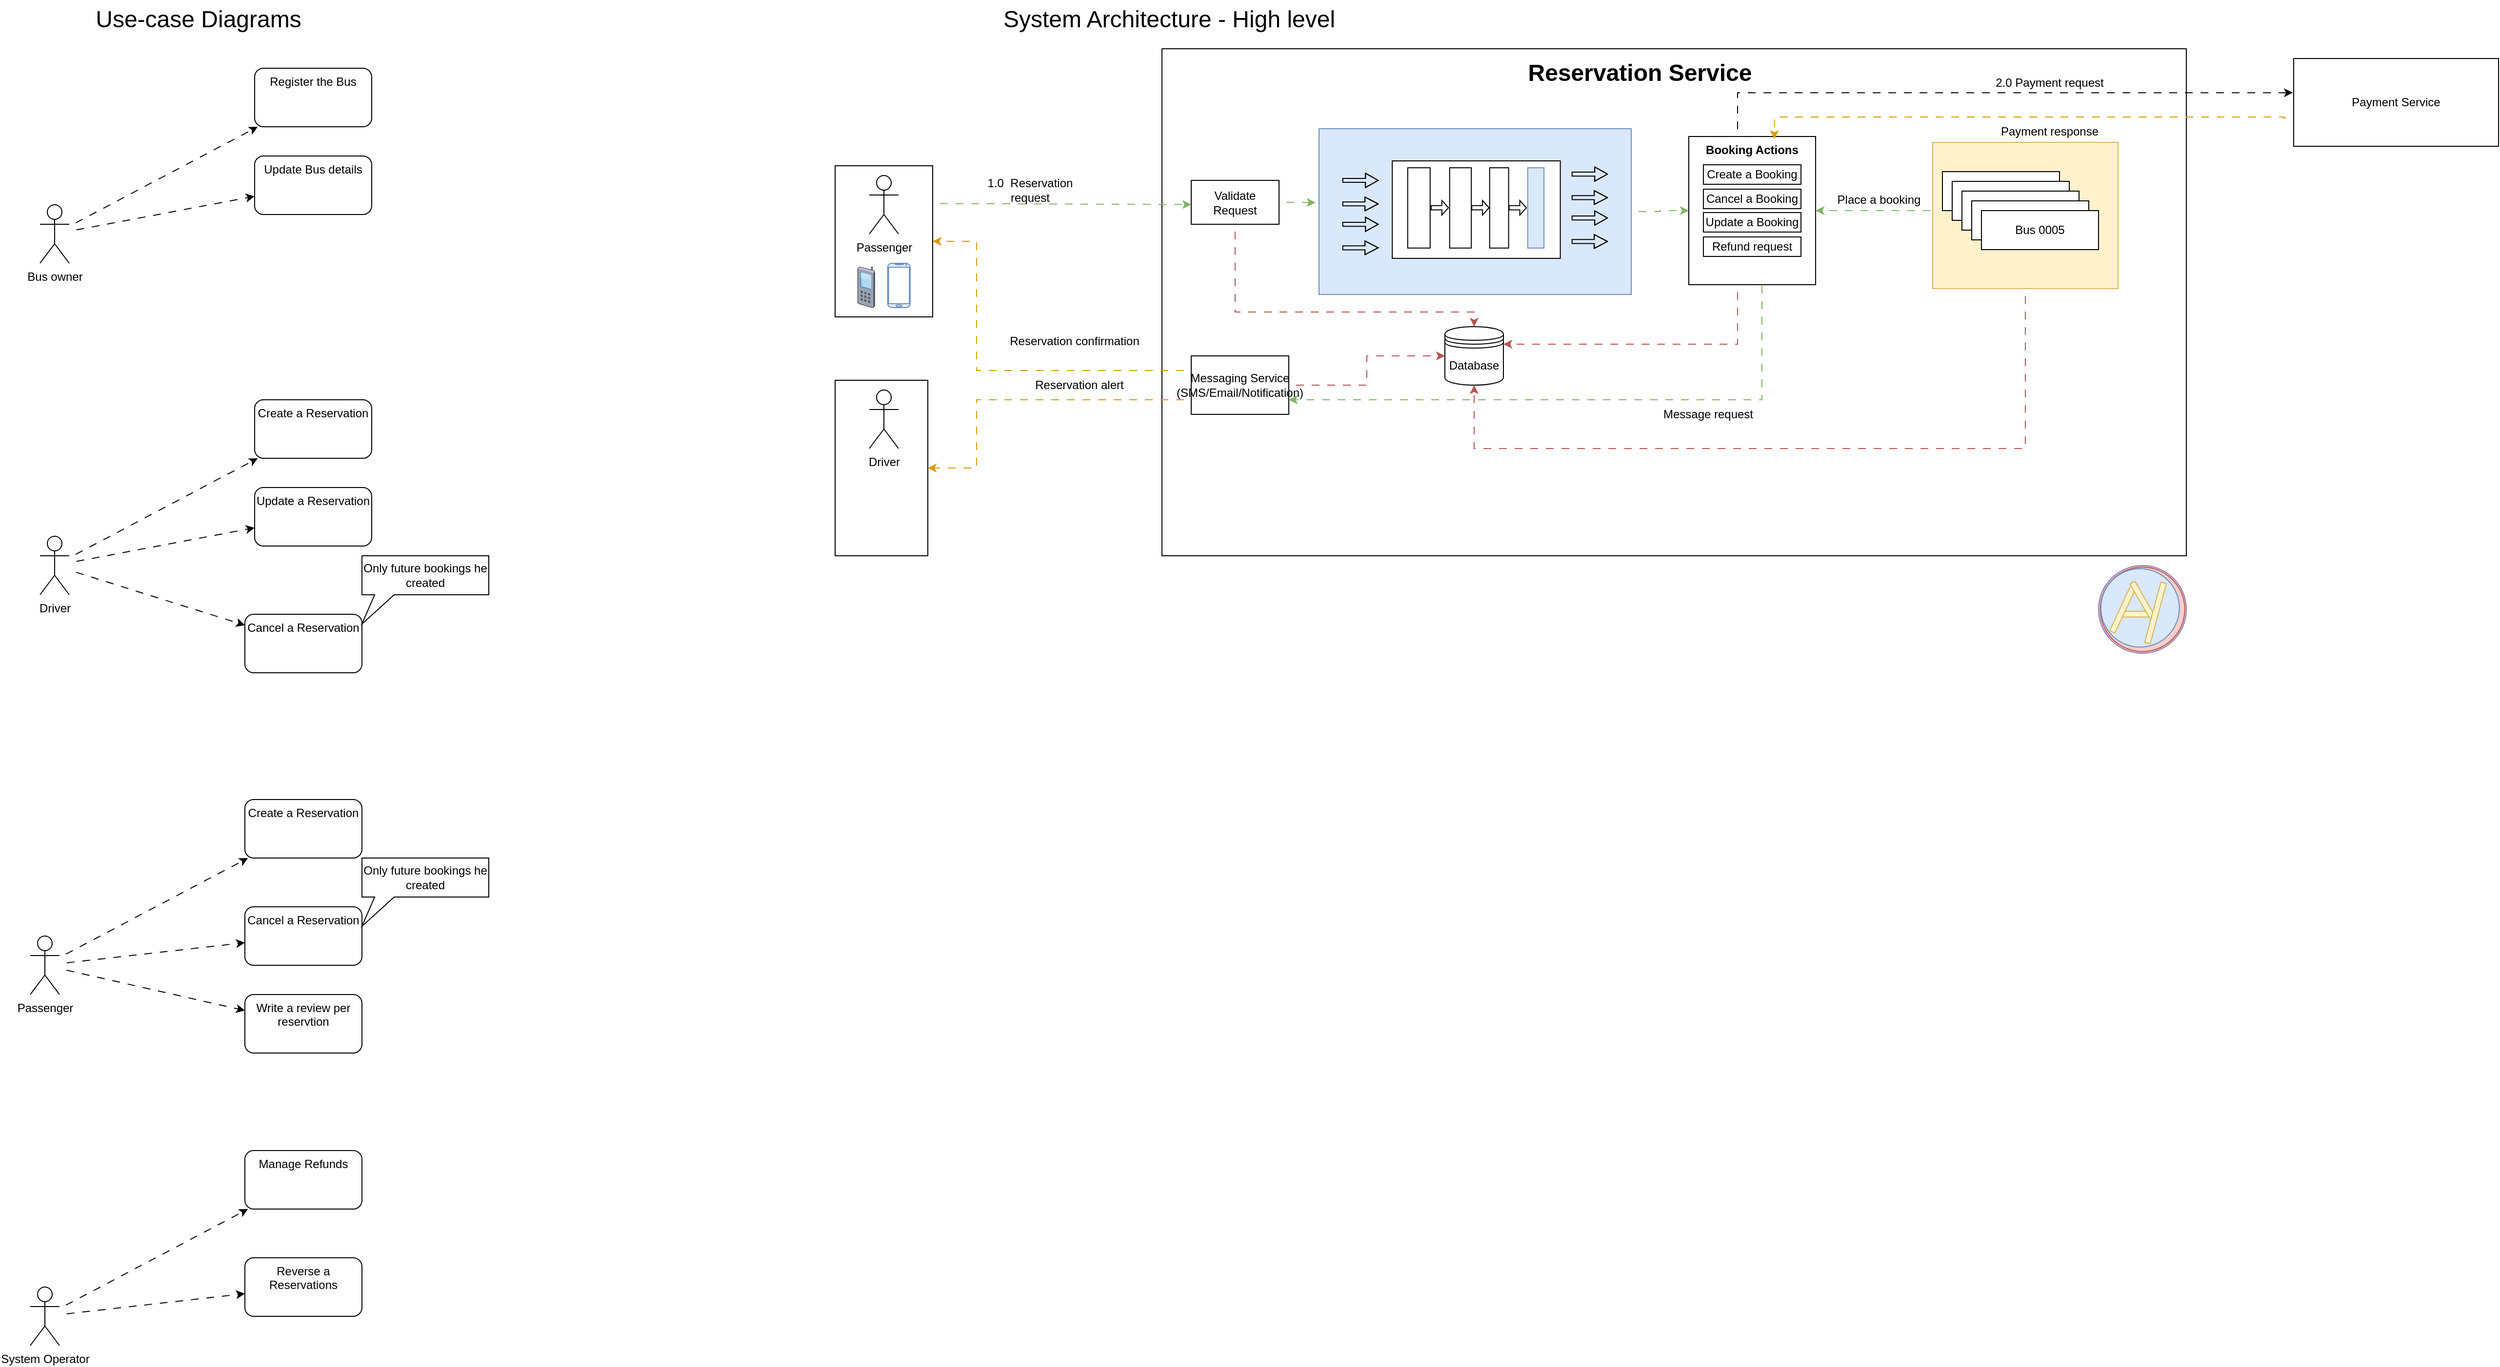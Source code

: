 <mxfile version="24.6.4" type="github">
  <diagram name="Page-1" id="KtNwl-2Aqr7qp69pBfpQ">
    <mxGraphModel dx="3410" dy="1915" grid="1" gridSize="10" guides="1" tooltips="1" connect="1" arrows="1" fold="1" page="1" pageScale="1" pageWidth="850" pageHeight="1100" math="0" shadow="0">
      <root>
        <mxCell id="0" />
        <mxCell id="1" parent="0" />
        <mxCell id="1eltRr7qgs7_-D9prCkm-36" value="" style="rounded=0;whiteSpace=wrap;html=1;" vertex="1" parent="1">
          <mxGeometry x="1260" y="60" width="1050" height="520" as="geometry" />
        </mxCell>
        <mxCell id="1eltRr7qgs7_-D9prCkm-5" value="" style="rounded=0;orthogonalLoop=1;jettySize=auto;html=1;flowAnimation=1;" edge="1" parent="1" source="1eltRr7qgs7_-D9prCkm-3" target="1eltRr7qgs7_-D9prCkm-4">
          <mxGeometry relative="1" as="geometry" />
        </mxCell>
        <mxCell id="1eltRr7qgs7_-D9prCkm-9" value="" style="rounded=0;orthogonalLoop=1;jettySize=auto;html=1;flowAnimation=1;" edge="1" parent="1" source="1eltRr7qgs7_-D9prCkm-3" target="1eltRr7qgs7_-D9prCkm-8">
          <mxGeometry relative="1" as="geometry" />
        </mxCell>
        <mxCell id="1eltRr7qgs7_-D9prCkm-3" value="&lt;div&gt;Bus owner&lt;/div&gt;&lt;div&gt;&lt;br&gt;&lt;/div&gt;" style="shape=umlActor;verticalLabelPosition=bottom;verticalAlign=top;html=1;outlineConnect=0;" vertex="1" parent="1">
          <mxGeometry x="110" y="220" width="30" height="60" as="geometry" />
        </mxCell>
        <mxCell id="1eltRr7qgs7_-D9prCkm-4" value="Register the Bus" style="rounded=1;whiteSpace=wrap;html=1;verticalAlign=top;" vertex="1" parent="1">
          <mxGeometry x="330" y="80" width="120" height="60" as="geometry" />
        </mxCell>
        <mxCell id="1eltRr7qgs7_-D9prCkm-8" value="Update Bus details" style="rounded=1;whiteSpace=wrap;html=1;verticalAlign=top;" vertex="1" parent="1">
          <mxGeometry x="330" y="170" width="120" height="60" as="geometry" />
        </mxCell>
        <mxCell id="1eltRr7qgs7_-D9prCkm-10" value="" style="rounded=0;orthogonalLoop=1;jettySize=auto;html=1;flowAnimation=1;" edge="1" parent="1" source="1eltRr7qgs7_-D9prCkm-12" target="1eltRr7qgs7_-D9prCkm-13">
          <mxGeometry relative="1" as="geometry" />
        </mxCell>
        <mxCell id="1eltRr7qgs7_-D9prCkm-11" value="" style="rounded=0;orthogonalLoop=1;jettySize=auto;html=1;flowAnimation=1;" edge="1" parent="1" source="1eltRr7qgs7_-D9prCkm-12" target="1eltRr7qgs7_-D9prCkm-14">
          <mxGeometry relative="1" as="geometry" />
        </mxCell>
        <mxCell id="1eltRr7qgs7_-D9prCkm-12" value="Driver" style="shape=umlActor;verticalLabelPosition=bottom;verticalAlign=top;html=1;outlineConnect=0;" vertex="1" parent="1">
          <mxGeometry x="110" y="560" width="30" height="60" as="geometry" />
        </mxCell>
        <mxCell id="1eltRr7qgs7_-D9prCkm-13" value="Create a Reservation" style="rounded=1;whiteSpace=wrap;html=1;verticalAlign=top;" vertex="1" parent="1">
          <mxGeometry x="330" y="420" width="120" height="60" as="geometry" />
        </mxCell>
        <mxCell id="1eltRr7qgs7_-D9prCkm-14" value="Update a Reservation" style="rounded=1;whiteSpace=wrap;html=1;verticalAlign=top;" vertex="1" parent="1">
          <mxGeometry x="330" y="510" width="120" height="60" as="geometry" />
        </mxCell>
        <mxCell id="1eltRr7qgs7_-D9prCkm-17" value="" style="rounded=0;orthogonalLoop=1;jettySize=auto;html=1;flowAnimation=1;" edge="1" source="1eltRr7qgs7_-D9prCkm-19" target="1eltRr7qgs7_-D9prCkm-20" parent="1">
          <mxGeometry relative="1" as="geometry" />
        </mxCell>
        <mxCell id="1eltRr7qgs7_-D9prCkm-18" value="" style="rounded=0;orthogonalLoop=1;jettySize=auto;html=1;flowAnimation=1;" edge="1" source="1eltRr7qgs7_-D9prCkm-19" target="1eltRr7qgs7_-D9prCkm-21" parent="1">
          <mxGeometry relative="1" as="geometry" />
        </mxCell>
        <mxCell id="1eltRr7qgs7_-D9prCkm-19" value="Passenger" style="shape=umlActor;verticalLabelPosition=bottom;verticalAlign=top;html=1;outlineConnect=0;" vertex="1" parent="1">
          <mxGeometry x="100" y="970" width="30" height="60" as="geometry" />
        </mxCell>
        <mxCell id="1eltRr7qgs7_-D9prCkm-20" value="Create a Reservation" style="rounded=1;whiteSpace=wrap;html=1;verticalAlign=top;" vertex="1" parent="1">
          <mxGeometry x="320" y="830" width="120" height="60" as="geometry" />
        </mxCell>
        <mxCell id="1eltRr7qgs7_-D9prCkm-21" value="Cancel a Reservation" style="rounded=1;whiteSpace=wrap;html=1;verticalAlign=top;" vertex="1" parent="1">
          <mxGeometry x="320" y="940" width="120" height="60" as="geometry" />
        </mxCell>
        <mxCell id="1eltRr7qgs7_-D9prCkm-22" value="Cancel a Reservation" style="rounded=1;whiteSpace=wrap;html=1;verticalAlign=top;" vertex="1" parent="1">
          <mxGeometry x="320" y="640" width="120" height="60" as="geometry" />
        </mxCell>
        <mxCell id="1eltRr7qgs7_-D9prCkm-23" value="" style="rounded=0;orthogonalLoop=1;jettySize=auto;html=1;flowAnimation=1;" edge="1" target="1eltRr7qgs7_-D9prCkm-22" parent="1" source="1eltRr7qgs7_-D9prCkm-12">
          <mxGeometry relative="1" as="geometry">
            <mxPoint x="140" y="677" as="sourcePoint" />
          </mxGeometry>
        </mxCell>
        <mxCell id="1eltRr7qgs7_-D9prCkm-24" value="Only future bookings he created" style="shape=callout;whiteSpace=wrap;html=1;perimeter=calloutPerimeter;size=30;position=0.1;position2=0;base=20;" vertex="1" parent="1">
          <mxGeometry x="440" y="580" width="130" height="70" as="geometry" />
        </mxCell>
        <mxCell id="1eltRr7qgs7_-D9prCkm-25" value="Only future bookings he created" style="shape=callout;whiteSpace=wrap;html=1;perimeter=calloutPerimeter;size=30;position=0.1;position2=0;base=20;" vertex="1" parent="1">
          <mxGeometry x="440" y="890" width="130" height="70" as="geometry" />
        </mxCell>
        <mxCell id="1eltRr7qgs7_-D9prCkm-26" value="" style="rounded=0;orthogonalLoop=1;jettySize=auto;html=1;flowAnimation=1;" edge="1" target="1eltRr7qgs7_-D9prCkm-27" parent="1" source="1eltRr7qgs7_-D9prCkm-19">
          <mxGeometry relative="1" as="geometry">
            <mxPoint x="130" y="1088" as="sourcePoint" />
          </mxGeometry>
        </mxCell>
        <mxCell id="1eltRr7qgs7_-D9prCkm-27" value="Write a review per reservtion" style="rounded=1;whiteSpace=wrap;html=1;verticalAlign=top;" vertex="1" parent="1">
          <mxGeometry x="320" y="1030" width="120" height="60" as="geometry" />
        </mxCell>
        <mxCell id="1eltRr7qgs7_-D9prCkm-28" value="" style="rounded=0;orthogonalLoop=1;jettySize=auto;html=1;flowAnimation=1;" edge="1" source="1eltRr7qgs7_-D9prCkm-30" target="1eltRr7qgs7_-D9prCkm-31" parent="1">
          <mxGeometry relative="1" as="geometry" />
        </mxCell>
        <mxCell id="1eltRr7qgs7_-D9prCkm-29" value="" style="rounded=0;orthogonalLoop=1;jettySize=auto;html=1;flowAnimation=1;" edge="1" source="1eltRr7qgs7_-D9prCkm-30" target="1eltRr7qgs7_-D9prCkm-32" parent="1">
          <mxGeometry relative="1" as="geometry" />
        </mxCell>
        <mxCell id="1eltRr7qgs7_-D9prCkm-30" value="System Operator" style="shape=umlActor;verticalLabelPosition=bottom;verticalAlign=top;html=1;outlineConnect=0;" vertex="1" parent="1">
          <mxGeometry x="100" y="1330" width="30" height="60" as="geometry" />
        </mxCell>
        <mxCell id="1eltRr7qgs7_-D9prCkm-31" value="Manage Refunds" style="rounded=1;whiteSpace=wrap;html=1;verticalAlign=top;" vertex="1" parent="1">
          <mxGeometry x="320" y="1190" width="120" height="60" as="geometry" />
        </mxCell>
        <mxCell id="1eltRr7qgs7_-D9prCkm-32" value="Reverse a Reservations" style="rounded=1;whiteSpace=wrap;html=1;verticalAlign=top;" vertex="1" parent="1">
          <mxGeometry x="320" y="1300" width="120" height="60" as="geometry" />
        </mxCell>
        <mxCell id="1eltRr7qgs7_-D9prCkm-37" value="&lt;font style=&quot;font-size: 24px;&quot;&gt;Use-case Diagrams&lt;/font&gt;" style="text;html=1;align=center;verticalAlign=middle;whiteSpace=wrap;rounded=0;" vertex="1" parent="1">
          <mxGeometry x="95" y="10" width="355" height="40" as="geometry" />
        </mxCell>
        <mxCell id="1eltRr7qgs7_-D9prCkm-38" value="&lt;font style=&quot;font-size: 24px;&quot;&gt;System Architecture - High level&lt;br&gt;&lt;/font&gt;" style="text;html=1;align=center;verticalAlign=middle;whiteSpace=wrap;rounded=0;" vertex="1" parent="1">
          <mxGeometry x="1090" y="10" width="355" height="40" as="geometry" />
        </mxCell>
        <mxCell id="1eltRr7qgs7_-D9prCkm-41" value="" style="rounded=0;orthogonalLoop=1;jettySize=auto;html=1;flowAnimation=1;exitX=1;exitY=0.25;exitDx=0;exitDy=0;fillColor=#d5e8d4;strokeColor=#82b366;" edge="1" parent="1" source="1eltRr7qgs7_-D9prCkm-58">
          <mxGeometry relative="1" as="geometry">
            <mxPoint x="1030" y="220" as="sourcePoint" />
            <mxPoint x="1290" y="219.739" as="targetPoint" />
          </mxGeometry>
        </mxCell>
        <mxCell id="1eltRr7qgs7_-D9prCkm-43" value="1.0&amp;nbsp; Reservation request" style="text;html=1;align=center;verticalAlign=middle;whiteSpace=wrap;rounded=0;rotation=0;" vertex="1" parent="1">
          <mxGeometry x="1060" y="190" width="130" height="30" as="geometry" />
        </mxCell>
        <mxCell id="1eltRr7qgs7_-D9prCkm-46" value="&lt;font size=&quot;1&quot;&gt;&lt;b&gt;&lt;font style=&quot;font-size: 24px;&quot;&gt;Reservation Service&lt;/font&gt;&lt;/b&gt;&lt;/font&gt;" style="text;html=1;align=center;verticalAlign=middle;whiteSpace=wrap;rounded=0;strokeWidth=6;" vertex="1" parent="1">
          <mxGeometry x="1630" y="70" width="240" height="30" as="geometry" />
        </mxCell>
        <mxCell id="1eltRr7qgs7_-D9prCkm-55" value="" style="edgeStyle=orthogonalEdgeStyle;rounded=0;orthogonalLoop=1;jettySize=auto;html=1;entryX=1;entryY=0.5;entryDx=0;entryDy=0;flowAnimation=1;exitX=0;exitY=0.25;exitDx=0;exitDy=0;fillColor=#ffe6cc;strokeColor=#d79b00;" edge="1" parent="1" source="1eltRr7qgs7_-D9prCkm-52" target="1eltRr7qgs7_-D9prCkm-58">
          <mxGeometry relative="1" as="geometry">
            <mxPoint x="1130" y="330" as="targetPoint" />
            <Array as="points">
              <mxPoint x="1070" y="390" />
              <mxPoint x="1070" y="258" />
            </Array>
          </mxGeometry>
        </mxCell>
        <mxCell id="1eltRr7qgs7_-D9prCkm-126" value="" style="edgeStyle=orthogonalEdgeStyle;rounded=0;orthogonalLoop=1;jettySize=auto;html=1;flowAnimation=1;entryX=0;entryY=0.5;entryDx=0;entryDy=0;fillColor=#f8cecc;strokeColor=#b85450;" edge="1" parent="1" source="1eltRr7qgs7_-D9prCkm-52" target="1eltRr7qgs7_-D9prCkm-71">
          <mxGeometry relative="1" as="geometry">
            <mxPoint x="1350" y="515" as="targetPoint" />
            <Array as="points" />
          </mxGeometry>
        </mxCell>
        <mxCell id="1eltRr7qgs7_-D9prCkm-52" value="&lt;div&gt;Messaging Service (SMS/Email/Notification)&lt;br&gt;&lt;/div&gt;" style="rounded=0;whiteSpace=wrap;html=1;" vertex="1" parent="1">
          <mxGeometry x="1290" y="375" width="100" height="60" as="geometry" />
        </mxCell>
        <mxCell id="1eltRr7qgs7_-D9prCkm-62" value="&lt;div&gt;Reservation confirmation&lt;br&gt;&lt;/div&gt;" style="text;html=1;align=center;verticalAlign=middle;resizable=0;points=[];autosize=1;strokeColor=none;fillColor=none;" vertex="1" parent="1">
          <mxGeometry x="1090" y="345" width="160" height="30" as="geometry" />
        </mxCell>
        <mxCell id="1eltRr7qgs7_-D9prCkm-66" value="" style="group" vertex="1" connectable="0" parent="1">
          <mxGeometry x="925" y="400" width="95" height="180" as="geometry" />
        </mxCell>
        <mxCell id="1eltRr7qgs7_-D9prCkm-65" value="" style="rounded=0;whiteSpace=wrap;html=1;" vertex="1" parent="1eltRr7qgs7_-D9prCkm-66">
          <mxGeometry width="95" height="180" as="geometry" />
        </mxCell>
        <mxCell id="1eltRr7qgs7_-D9prCkm-63" value="Driver" style="shape=umlActor;verticalLabelPosition=bottom;verticalAlign=top;html=1;outlineConnect=0;" vertex="1" parent="1eltRr7qgs7_-D9prCkm-66">
          <mxGeometry x="35" y="10" width="30" height="60" as="geometry" />
        </mxCell>
        <mxCell id="1eltRr7qgs7_-D9prCkm-64" value="" style="shape=image;html=1;verticalAlign=top;verticalLabelPosition=bottom;labelBackgroundColor=#ffffff;imageAspect=0;aspect=fixed;image=https://cdn4.iconfinder.com/data/icons/transportation-and-vehicle/128/Transportation_And_Vehicle_3-04-128.png" vertex="1" parent="1eltRr7qgs7_-D9prCkm-66">
          <mxGeometry x="11" y="92" width="78" height="78" as="geometry" />
        </mxCell>
        <mxCell id="1eltRr7qgs7_-D9prCkm-67" value="" style="group" vertex="1" connectable="0" parent="1">
          <mxGeometry x="925" y="180" width="100" height="155" as="geometry" />
        </mxCell>
        <mxCell id="1eltRr7qgs7_-D9prCkm-58" value="" style="rounded=0;whiteSpace=wrap;html=1;" vertex="1" parent="1eltRr7qgs7_-D9prCkm-67">
          <mxGeometry width="100" height="155" as="geometry" />
        </mxCell>
        <mxCell id="1eltRr7qgs7_-D9prCkm-39" value="Passenger" style="shape=umlActor;verticalLabelPosition=bottom;verticalAlign=top;html=1;outlineConnect=0;" vertex="1" parent="1eltRr7qgs7_-D9prCkm-67">
          <mxGeometry x="35" y="10" width="30" height="60" as="geometry" />
        </mxCell>
        <mxCell id="1eltRr7qgs7_-D9prCkm-56" value="" style="verticalLabelPosition=bottom;verticalAlign=top;html=1;shadow=0;dashed=0;strokeWidth=1;shape=mxgraph.android.phone2;strokeColor=#6c8ebf;fillColor=#dae8fc;" vertex="1" parent="1eltRr7qgs7_-D9prCkm-67">
          <mxGeometry x="53.846" y="100" width="23.077" height="45.5" as="geometry" />
        </mxCell>
        <mxCell id="1eltRr7qgs7_-D9prCkm-57" value="" style="verticalLabelPosition=bottom;sketch=0;aspect=fixed;html=1;verticalAlign=top;strokeColor=none;align=center;outlineConnect=0;shape=mxgraph.citrix.cell_phone;" vertex="1" parent="1eltRr7qgs7_-D9prCkm-67">
          <mxGeometry x="23.077" y="103.5" width="17.5" height="42" as="geometry" />
        </mxCell>
        <mxCell id="1eltRr7qgs7_-D9prCkm-68" value="" style="edgeStyle=orthogonalEdgeStyle;rounded=0;orthogonalLoop=1;jettySize=auto;html=1;entryX=1;entryY=0.5;entryDx=0;entryDy=0;flowAnimation=1;exitX=0;exitY=0.75;exitDx=0;exitDy=0;fillColor=#ffe6cc;strokeColor=#d79b00;" edge="1" parent="1" source="1eltRr7qgs7_-D9prCkm-52" target="1eltRr7qgs7_-D9prCkm-65">
          <mxGeometry relative="1" as="geometry">
            <mxPoint x="1250" y="390" as="sourcePoint" />
            <mxPoint x="1035" y="268" as="targetPoint" />
            <Array as="points">
              <mxPoint x="1070" y="420" />
              <mxPoint x="1070" y="490" />
            </Array>
          </mxGeometry>
        </mxCell>
        <mxCell id="1eltRr7qgs7_-D9prCkm-70" value="&lt;div&gt;Reservation alert&lt;br&gt;&lt;/div&gt;" style="text;html=1;align=center;verticalAlign=middle;resizable=0;points=[];autosize=1;strokeColor=none;fillColor=none;" vertex="1" parent="1">
          <mxGeometry x="1120" y="390" width="110" height="30" as="geometry" />
        </mxCell>
        <mxCell id="1eltRr7qgs7_-D9prCkm-71" value="Database" style="shape=datastore;whiteSpace=wrap;html=1;" vertex="1" parent="1">
          <mxGeometry x="1550" y="345" width="60" height="60" as="geometry" />
        </mxCell>
        <mxCell id="1eltRr7qgs7_-D9prCkm-120" value="" style="edgeStyle=orthogonalEdgeStyle;rounded=0;orthogonalLoop=1;jettySize=auto;html=1;flowAnimation=1;entryX=1;entryY=0.75;entryDx=0;entryDy=0;exitX=0.75;exitY=1;exitDx=0;exitDy=0;fillColor=#d5e8d4;strokeColor=#82b366;" edge="1" parent="1" source="1eltRr7qgs7_-D9prCkm-72" target="1eltRr7qgs7_-D9prCkm-52">
          <mxGeometry relative="1" as="geometry">
            <mxPoint x="1840" y="260" as="sourcePoint" />
            <mxPoint x="1411.08" y="412.48" as="targetPoint" />
            <Array as="points">
              <mxPoint x="1875" y="420" />
            </Array>
          </mxGeometry>
        </mxCell>
        <mxCell id="1eltRr7qgs7_-D9prCkm-135" value="" style="edgeStyle=orthogonalEdgeStyle;rounded=0;orthogonalLoop=1;jettySize=auto;html=1;entryX=1;entryY=0.3;entryDx=0;entryDy=0;flowAnimation=1;fillColor=#f8cecc;strokeColor=#b85450;" edge="1" parent="1" source="1eltRr7qgs7_-D9prCkm-72" target="1eltRr7qgs7_-D9prCkm-71">
          <mxGeometry relative="1" as="geometry">
            <mxPoint x="1850" y="336" as="targetPoint" />
            <Array as="points">
              <mxPoint x="1850" y="363" />
            </Array>
          </mxGeometry>
        </mxCell>
        <mxCell id="1eltRr7qgs7_-D9prCkm-137" value="" style="edgeStyle=orthogonalEdgeStyle;rounded=0;orthogonalLoop=1;jettySize=auto;html=1;entryX=-0.004;entryY=0.39;entryDx=0;entryDy=0;flowAnimation=1;entryPerimeter=0;" edge="1" parent="1" source="1eltRr7qgs7_-D9prCkm-72" target="1eltRr7qgs7_-D9prCkm-133">
          <mxGeometry relative="1" as="geometry">
            <mxPoint x="1850" y="116" as="targetPoint" />
            <Array as="points">
              <mxPoint x="1850" y="105" />
            </Array>
          </mxGeometry>
        </mxCell>
        <mxCell id="1eltRr7qgs7_-D9prCkm-72" value="" style="rounded=0;whiteSpace=wrap;html=1;" vertex="1" parent="1">
          <mxGeometry x="1800" y="150" width="130" height="152" as="geometry" />
        </mxCell>
        <mxCell id="1eltRr7qgs7_-D9prCkm-122" value="" style="edgeStyle=orthogonalEdgeStyle;rounded=0;orthogonalLoop=1;jettySize=auto;html=1;flowAnimation=1;exitX=0.5;exitY=1;exitDx=0;exitDy=0;entryX=0.5;entryY=0;entryDx=0;entryDy=0;fillColor=#f8cecc;strokeColor=#b85450;" edge="1" parent="1" source="1eltRr7qgs7_-D9prCkm-108" target="1eltRr7qgs7_-D9prCkm-71">
          <mxGeometry relative="1" as="geometry">
            <mxPoint x="1610" y="370" as="targetPoint" />
            <Array as="points">
              <mxPoint x="1335" y="330" />
              <mxPoint x="1580" y="330" />
            </Array>
          </mxGeometry>
        </mxCell>
        <mxCell id="1eltRr7qgs7_-D9prCkm-131" value="" style="edgeStyle=orthogonalEdgeStyle;rounded=0;orthogonalLoop=1;jettySize=auto;html=1;entryX=-0.011;entryY=0.446;entryDx=0;entryDy=0;entryPerimeter=0;flowAnimation=1;fillColor=#d5e8d4;strokeColor=#82b366;" edge="1" parent="1" source="1eltRr7qgs7_-D9prCkm-108" target="1eltRr7qgs7_-D9prCkm-127">
          <mxGeometry relative="1" as="geometry" />
        </mxCell>
        <mxCell id="1eltRr7qgs7_-D9prCkm-108" value="Validate Request" style="rounded=0;whiteSpace=wrap;html=1;" vertex="1" parent="1">
          <mxGeometry x="1290" y="195" width="90" height="45" as="geometry" />
        </mxCell>
        <mxCell id="1eltRr7qgs7_-D9prCkm-115" value="" style="edgeStyle=orthogonalEdgeStyle;rounded=0;orthogonalLoop=1;jettySize=auto;html=1;entryX=0;entryY=1;entryDx=0;entryDy=0;startArrow=classic;startFill=1;flowAnimation=1;fillColor=#d5e8d4;strokeColor=#82b366;" edge="1" parent="1" source="1eltRr7qgs7_-D9prCkm-72" target="1eltRr7qgs7_-D9prCkm-109">
          <mxGeometry relative="1" as="geometry">
            <mxPoint x="2000" y="226" as="targetPoint" />
            <Array as="points">
              <mxPoint x="2020" y="226" />
              <mxPoint x="2020" y="226" />
            </Array>
          </mxGeometry>
        </mxCell>
        <mxCell id="1eltRr7qgs7_-D9prCkm-116" value="Place a booking" style="text;html=1;align=center;verticalAlign=middle;whiteSpace=wrap;rounded=0;" vertex="1" parent="1">
          <mxGeometry x="1950" y="200" width="90" height="30" as="geometry" />
        </mxCell>
        <mxCell id="1eltRr7qgs7_-D9prCkm-117" value="" style="group" vertex="1" connectable="0" parent="1">
          <mxGeometry x="2060" y="186" width="180" height="120" as="geometry" />
        </mxCell>
        <mxCell id="1eltRr7qgs7_-D9prCkm-144" value="" style="rounded=0;whiteSpace=wrap;html=1;fillColor=#fff2cc;strokeColor=#d6b656;" vertex="1" parent="1eltRr7qgs7_-D9prCkm-117">
          <mxGeometry x="-10" y="-30" width="190" height="150" as="geometry" />
        </mxCell>
        <mxCell id="1eltRr7qgs7_-D9prCkm-109" value="" style="rounded=0;whiteSpace=wrap;html=1;" vertex="1" parent="1eltRr7qgs7_-D9prCkm-117">
          <mxGeometry width="120" height="40" as="geometry" />
        </mxCell>
        <mxCell id="1eltRr7qgs7_-D9prCkm-110" value="" style="rounded=0;whiteSpace=wrap;html=1;" vertex="1" parent="1eltRr7qgs7_-D9prCkm-117">
          <mxGeometry x="10" y="10" width="120" height="40" as="geometry" />
        </mxCell>
        <mxCell id="1eltRr7qgs7_-D9prCkm-111" value="" style="rounded=0;whiteSpace=wrap;html=1;" vertex="1" parent="1eltRr7qgs7_-D9prCkm-117">
          <mxGeometry x="20" y="20" width="120" height="40" as="geometry" />
        </mxCell>
        <mxCell id="1eltRr7qgs7_-D9prCkm-112" value="" style="rounded=0;whiteSpace=wrap;html=1;" vertex="1" parent="1eltRr7qgs7_-D9prCkm-117">
          <mxGeometry x="30" y="30" width="120" height="40" as="geometry" />
        </mxCell>
        <mxCell id="1eltRr7qgs7_-D9prCkm-113" value="Bus 0005" style="rounded=0;whiteSpace=wrap;html=1;" vertex="1" parent="1eltRr7qgs7_-D9prCkm-117">
          <mxGeometry x="40" y="40" width="120" height="40" as="geometry" />
        </mxCell>
        <mxCell id="1eltRr7qgs7_-D9prCkm-124" value="" style="edgeStyle=orthogonalEdgeStyle;rounded=0;orthogonalLoop=1;jettySize=auto;html=1;flowAnimation=1;fillColor=#f8cecc;strokeColor=#b85450;exitX=0.5;exitY=1;exitDx=0;exitDy=0;entryX=0.5;entryY=1;entryDx=0;entryDy=0;" edge="1" parent="1" source="1eltRr7qgs7_-D9prCkm-144" target="1eltRr7qgs7_-D9prCkm-71">
          <mxGeometry relative="1" as="geometry">
            <Array as="points">
              <mxPoint x="2145" y="470" />
              <mxPoint x="1580" y="470" />
            </Array>
          </mxGeometry>
        </mxCell>
        <mxCell id="1eltRr7qgs7_-D9prCkm-129" style="edgeStyle=orthogonalEdgeStyle;rounded=0;orthogonalLoop=1;jettySize=auto;html=1;exitX=0.5;exitY=1;exitDx=0;exitDy=0;" edge="1" parent="1">
          <mxGeometry relative="1" as="geometry">
            <mxPoint x="1614" y="330" as="sourcePoint" />
            <mxPoint x="1614" y="330" as="targetPoint" />
          </mxGeometry>
        </mxCell>
        <mxCell id="1eltRr7qgs7_-D9prCkm-104" value="" style="group;fillColor=default;fillStyle=hatch;" vertex="1" connectable="0" parent="1">
          <mxGeometry x="1460" y="160" width="281" height="150" as="geometry" />
        </mxCell>
        <mxCell id="1eltRr7qgs7_-D9prCkm-92" value="Queue" style="text;html=1;align=center;verticalAlign=middle;whiteSpace=wrap;rounded=0;" vertex="1" parent="1eltRr7qgs7_-D9prCkm-104">
          <mxGeometry x="100" width="60" height="30" as="geometry" />
        </mxCell>
        <mxCell id="1eltRr7qgs7_-D9prCkm-127" value="" style="rounded=0;whiteSpace=wrap;html=1;fillColor=#dae8fc;strokeColor=#6c8ebf;" vertex="1" parent="1eltRr7qgs7_-D9prCkm-104">
          <mxGeometry x="-39" y="-18" width="320" height="170" as="geometry" />
        </mxCell>
        <mxCell id="1eltRr7qgs7_-D9prCkm-106" value="" style="group" vertex="1" connectable="0" parent="1eltRr7qgs7_-D9prCkm-104">
          <mxGeometry x="-15.12" y="15" width="272.241" height="100" as="geometry" />
        </mxCell>
        <mxCell id="1eltRr7qgs7_-D9prCkm-75" value="" style="rounded=0;whiteSpace=wrap;html=1;container=0;" vertex="1" parent="1eltRr7qgs7_-D9prCkm-106">
          <mxGeometry x="51.207" width="172.241" height="100" as="geometry" />
        </mxCell>
        <mxCell id="1eltRr7qgs7_-D9prCkm-76" value="" style="rounded=0;whiteSpace=wrap;html=1;container=0;" vertex="1" parent="1eltRr7qgs7_-D9prCkm-106">
          <mxGeometry x="67.03" y="7.06" width="22.97" height="82.35" as="geometry" />
        </mxCell>
        <mxCell id="1eltRr7qgs7_-D9prCkm-77" value="" style="rounded=0;whiteSpace=wrap;html=1;container=0;" vertex="1" parent="1eltRr7qgs7_-D9prCkm-106">
          <mxGeometry x="110" y="7.06" width="22.21" height="82.35" as="geometry" />
        </mxCell>
        <mxCell id="1eltRr7qgs7_-D9prCkm-78" value="" style="rounded=0;whiteSpace=wrap;html=1;fillColor=#dae8fc;strokeColor=#6c8ebf;container=0;" vertex="1" parent="1eltRr7qgs7_-D9prCkm-106">
          <mxGeometry x="190" y="7.06" width="16.69" height="82.35" as="geometry" />
        </mxCell>
        <mxCell id="1eltRr7qgs7_-D9prCkm-79" value="" style="rounded=0;whiteSpace=wrap;html=1;container=0;" vertex="1" parent="1eltRr7qgs7_-D9prCkm-106">
          <mxGeometry x="151" y="7.06" width="19.45" height="82.35" as="geometry" />
        </mxCell>
        <mxCell id="1eltRr7qgs7_-D9prCkm-80" value="" style="shape=flexArrow;endArrow=classic;html=1;rounded=0;endWidth=9.069;endSize=4.179;width=4.086;" edge="1" parent="1eltRr7qgs7_-D9prCkm-106">
          <mxGeometry width="50" height="50" relative="1" as="geometry">
            <mxPoint y="44.118" as="sourcePoint" />
            <mxPoint x="37.241" y="44.118" as="targetPoint" />
            <Array as="points">
              <mxPoint x="18.621" y="44.118" />
            </Array>
          </mxGeometry>
        </mxCell>
        <mxCell id="1eltRr7qgs7_-D9prCkm-84" value="" style="shape=flexArrow;endArrow=classic;html=1;rounded=0;endWidth=9.588;endSize=4.008;width=4.086;" edge="1" parent="1eltRr7qgs7_-D9prCkm-106">
          <mxGeometry width="50" height="50" relative="1" as="geometry">
            <mxPoint y="20.002" as="sourcePoint" />
            <mxPoint x="37.241" y="20.002" as="targetPoint" />
            <Array as="points">
              <mxPoint x="18.621" y="20.002" />
            </Array>
          </mxGeometry>
        </mxCell>
        <mxCell id="1eltRr7qgs7_-D9prCkm-95" value="" style="shape=flexArrow;endArrow=classic;html=1;rounded=0;endWidth=9.069;endSize=4.179;width=4.086;" edge="1" parent="1eltRr7qgs7_-D9prCkm-106">
          <mxGeometry width="50" height="50" relative="1" as="geometry">
            <mxPoint y="89.148" as="sourcePoint" />
            <mxPoint x="37.241" y="89.148" as="targetPoint" />
            <Array as="points">
              <mxPoint x="18.621" y="89.148" />
            </Array>
          </mxGeometry>
        </mxCell>
        <mxCell id="1eltRr7qgs7_-D9prCkm-96" value="" style="shape=flexArrow;endArrow=classic;html=1;rounded=0;endWidth=9.588;endSize=4.008;width=4.086;" edge="1" parent="1eltRr7qgs7_-D9prCkm-106">
          <mxGeometry width="50" height="50" relative="1" as="geometry">
            <mxPoint y="65.032" as="sourcePoint" />
            <mxPoint x="37.241" y="65.032" as="targetPoint" />
            <Array as="points">
              <mxPoint x="18.621" y="65.032" />
            </Array>
          </mxGeometry>
        </mxCell>
        <mxCell id="1eltRr7qgs7_-D9prCkm-97" value="" style="shape=flexArrow;endArrow=classic;html=1;rounded=0;endWidth=9.069;endSize=4.179;width=4.086;" edge="1" parent="1eltRr7qgs7_-D9prCkm-106">
          <mxGeometry width="50" height="50" relative="1" as="geometry">
            <mxPoint x="235" y="37.648" as="sourcePoint" />
            <mxPoint x="272.241" y="37.648" as="targetPoint" />
            <Array as="points">
              <mxPoint x="253.621" y="37.648" />
            </Array>
          </mxGeometry>
        </mxCell>
        <mxCell id="1eltRr7qgs7_-D9prCkm-98" value="" style="shape=flexArrow;endArrow=classic;html=1;rounded=0;endWidth=9.588;endSize=4.008;width=4.086;" edge="1" parent="1eltRr7qgs7_-D9prCkm-106">
          <mxGeometry width="50" height="50" relative="1" as="geometry">
            <mxPoint x="235" y="13.532" as="sourcePoint" />
            <mxPoint x="272.241" y="13.532" as="targetPoint" />
            <Array as="points">
              <mxPoint x="253.621" y="13.532" />
            </Array>
          </mxGeometry>
        </mxCell>
        <mxCell id="1eltRr7qgs7_-D9prCkm-99" value="" style="shape=flexArrow;endArrow=classic;html=1;rounded=0;endWidth=9.069;endSize=4.179;width=4.086;" edge="1" parent="1eltRr7qgs7_-D9prCkm-106">
          <mxGeometry width="50" height="50" relative="1" as="geometry">
            <mxPoint x="235" y="82.678" as="sourcePoint" />
            <mxPoint x="272.241" y="82.678" as="targetPoint" />
            <Array as="points">
              <mxPoint x="253.621" y="82.678" />
            </Array>
          </mxGeometry>
        </mxCell>
        <mxCell id="1eltRr7qgs7_-D9prCkm-100" value="" style="shape=flexArrow;endArrow=classic;html=1;rounded=0;endWidth=9.588;endSize=4.008;width=4.086;" edge="1" parent="1eltRr7qgs7_-D9prCkm-106">
          <mxGeometry width="50" height="50" relative="1" as="geometry">
            <mxPoint x="235" y="58.562" as="sourcePoint" />
            <mxPoint x="272.241" y="58.562" as="targetPoint" />
            <Array as="points">
              <mxPoint x="253.621" y="58.562" />
            </Array>
          </mxGeometry>
        </mxCell>
        <mxCell id="1eltRr7qgs7_-D9prCkm-101" value="" style="shape=flexArrow;endArrow=classic;html=1;rounded=0;endWidth=9.588;endSize=1.909;width=4.364;" edge="1" parent="1eltRr7qgs7_-D9prCkm-106">
          <mxGeometry width="50" height="50" relative="1" as="geometry">
            <mxPoint x="90.58" y="48.08" as="sourcePoint" />
            <mxPoint x="109.271" y="48.082" as="targetPoint" />
            <Array as="points">
              <mxPoint x="90.651" y="48.082" />
            </Array>
          </mxGeometry>
        </mxCell>
        <mxCell id="1eltRr7qgs7_-D9prCkm-102" value="" style="shape=flexArrow;endArrow=classic;html=1;rounded=0;endWidth=9.588;endSize=1.909;width=4.364;" edge="1" parent="1eltRr7qgs7_-D9prCkm-106">
          <mxGeometry width="50" height="50" relative="1" as="geometry">
            <mxPoint x="132.21" y="48.08" as="sourcePoint" />
            <mxPoint x="150.901" y="48.082" as="targetPoint" />
            <Array as="points">
              <mxPoint x="132.281" y="48.082" />
            </Array>
          </mxGeometry>
        </mxCell>
        <mxCell id="1eltRr7qgs7_-D9prCkm-103" value="" style="shape=flexArrow;endArrow=classic;html=1;rounded=0;endWidth=9.588;endSize=1.909;width=4.364;" edge="1" parent="1eltRr7qgs7_-D9prCkm-106">
          <mxGeometry width="50" height="50" relative="1" as="geometry">
            <mxPoint x="170.45" y="48.08" as="sourcePoint" />
            <mxPoint x="189.141" y="48.082" as="targetPoint" />
            <Array as="points">
              <mxPoint x="170.521" y="48.082" />
            </Array>
          </mxGeometry>
        </mxCell>
        <mxCell id="1eltRr7qgs7_-D9prCkm-132" value="" style="edgeStyle=orthogonalEdgeStyle;rounded=0;orthogonalLoop=1;jettySize=auto;html=1;flowAnimation=1;fillColor=#d5e8d4;strokeColor=#82b366;" edge="1" parent="1" source="1eltRr7qgs7_-D9prCkm-127" target="1eltRr7qgs7_-D9prCkm-72">
          <mxGeometry relative="1" as="geometry" />
        </mxCell>
        <mxCell id="1eltRr7qgs7_-D9prCkm-139" value="" style="edgeStyle=orthogonalEdgeStyle;rounded=0;orthogonalLoop=1;jettySize=auto;html=1;entryX=0.675;entryY=0.017;entryDx=0;entryDy=0;entryPerimeter=0;exitX=-0.002;exitY=0.678;exitDx=0;exitDy=0;exitPerimeter=0;fillColor=#ffe6cc;strokeColor=#d79b00;flowAnimation=1;" edge="1" parent="1" source="1eltRr7qgs7_-D9prCkm-133" target="1eltRr7qgs7_-D9prCkm-72">
          <mxGeometry relative="1" as="geometry">
            <mxPoint x="2400" y="150" as="sourcePoint" />
            <mxPoint x="2515" y="230" as="targetPoint" />
            <Array as="points">
              <mxPoint x="2410" y="131" />
              <mxPoint x="1888" y="130" />
            </Array>
          </mxGeometry>
        </mxCell>
        <mxCell id="1eltRr7qgs7_-D9prCkm-133" value="Payment Service" style="rounded=0;whiteSpace=wrap;html=1;" vertex="1" parent="1">
          <mxGeometry x="2420" y="70" width="210" height="90" as="geometry" />
        </mxCell>
        <mxCell id="1eltRr7qgs7_-D9prCkm-140" value="2.0 Payment request" style="text;html=1;align=center;verticalAlign=middle;whiteSpace=wrap;rounded=0;" vertex="1" parent="1">
          <mxGeometry x="2110" y="80" width="120" height="30" as="geometry" />
        </mxCell>
        <mxCell id="1eltRr7qgs7_-D9prCkm-141" value="Payment response" style="text;html=1;align=center;verticalAlign=middle;whiteSpace=wrap;rounded=0;" vertex="1" parent="1">
          <mxGeometry x="2110" y="130" width="120" height="30" as="geometry" />
        </mxCell>
        <mxCell id="1eltRr7qgs7_-D9prCkm-142" value="Message request" style="text;html=1;align=center;verticalAlign=middle;whiteSpace=wrap;rounded=0;" vertex="1" parent="1">
          <mxGeometry x="1760" y="420" width="120" height="30" as="geometry" />
        </mxCell>
        <mxCell id="1eltRr7qgs7_-D9prCkm-146" value="&lt;b&gt;Booking Actions&lt;/b&gt;" style="rounded=0;whiteSpace=wrap;html=1;strokeColor=none;" vertex="1" parent="1">
          <mxGeometry x="1815" y="154" width="100" height="20" as="geometry" />
        </mxCell>
        <mxCell id="1eltRr7qgs7_-D9prCkm-148" value="Update a Booking " style="rounded=0;whiteSpace=wrap;html=1;" vertex="1" parent="1">
          <mxGeometry x="1815" y="228" width="100" height="20" as="geometry" />
        </mxCell>
        <mxCell id="1eltRr7qgs7_-D9prCkm-149" value="Refund request" style="rounded=0;whiteSpace=wrap;html=1;" vertex="1" parent="1">
          <mxGeometry x="1815" y="253" width="100" height="20" as="geometry" />
        </mxCell>
        <mxCell id="1eltRr7qgs7_-D9prCkm-150" value="Cancel a Booking " style="rounded=0;whiteSpace=wrap;html=1;" vertex="1" parent="1">
          <mxGeometry x="1815" y="204" width="100" height="20" as="geometry" />
        </mxCell>
        <mxCell id="1eltRr7qgs7_-D9prCkm-151" value="Create a Booking " style="rounded=0;whiteSpace=wrap;html=1;" vertex="1" parent="1">
          <mxGeometry x="1815" y="179" width="100" height="20" as="geometry" />
        </mxCell>
        <mxCell id="1eltRr7qgs7_-D9prCkm-168" value="" style="group" vertex="1" connectable="0" parent="1">
          <mxGeometry x="2220" y="590" width="90" height="94.09" as="geometry" />
        </mxCell>
        <mxCell id="1eltRr7qgs7_-D9prCkm-161" value="" style="ellipse;whiteSpace=wrap;html=1;aspect=fixed;fillColor=#e1d5e7;strokeColor=#9673a6;container=0;" vertex="1" parent="1eltRr7qgs7_-D9prCkm-168">
          <mxGeometry width="90.0" height="90.0" as="geometry" />
        </mxCell>
        <mxCell id="1eltRr7qgs7_-D9prCkm-160" value="" style="ellipse;whiteSpace=wrap;html=1;aspect=fixed;fillColor=#f8cecc;strokeColor=#b85450;container=0;" vertex="1" parent="1eltRr7qgs7_-D9prCkm-168">
          <mxGeometry x="1.752" y="1.661" width="86.659" height="86.659" as="geometry" />
        </mxCell>
        <mxCell id="1eltRr7qgs7_-D9prCkm-159" value="" style="ellipse;whiteSpace=wrap;html=1;aspect=fixed;fillColor=#dae8fc;strokeColor=#6c8ebf;container=0;" vertex="1" parent="1eltRr7qgs7_-D9prCkm-168">
          <mxGeometry x="2.336" y="3.224" width="80.491" height="80.491" as="geometry" />
        </mxCell>
        <mxCell id="1eltRr7qgs7_-D9prCkm-158" value="" style="rounded=0;whiteSpace=wrap;html=1;rotation=90;fillColor=#fff2cc;strokeColor=#d6b656;container=0;" vertex="1" parent="1eltRr7qgs7_-D9prCkm-168">
          <mxGeometry x="35.71" y="34.188" width="5.841" height="31.319" as="geometry" />
        </mxCell>
        <mxCell id="1eltRr7qgs7_-D9prCkm-155" value="" style="rounded=0;whiteSpace=wrap;html=1;rotation=25;fillColor=#fff2cc;strokeColor=#d6b656;container=0;" vertex="1" parent="1eltRr7qgs7_-D9prCkm-168">
          <mxGeometry x="22.779" y="15.65" width="5.841" height="54.956" as="geometry" />
        </mxCell>
        <mxCell id="1eltRr7qgs7_-D9prCkm-156" value="" style="rounded=0;whiteSpace=wrap;html=1;rotation=-30;fillColor=#fff2cc;strokeColor=#d6b656;container=0;" vertex="1" parent="1eltRr7qgs7_-D9prCkm-168">
          <mxGeometry x="42.386" y="14.771" width="5.753" height="42.188" as="geometry" />
        </mxCell>
        <mxCell id="1eltRr7qgs7_-D9prCkm-157" value="" style="rounded=0;whiteSpace=wrap;html=1;rotation=15;fillColor=#fff2cc;strokeColor=#d6b656;container=0;" vertex="1" parent="1eltRr7qgs7_-D9prCkm-168">
          <mxGeometry x="55.51" y="16.627" width="5.841" height="64.115" as="geometry" />
        </mxCell>
      </root>
    </mxGraphModel>
  </diagram>
</mxfile>
